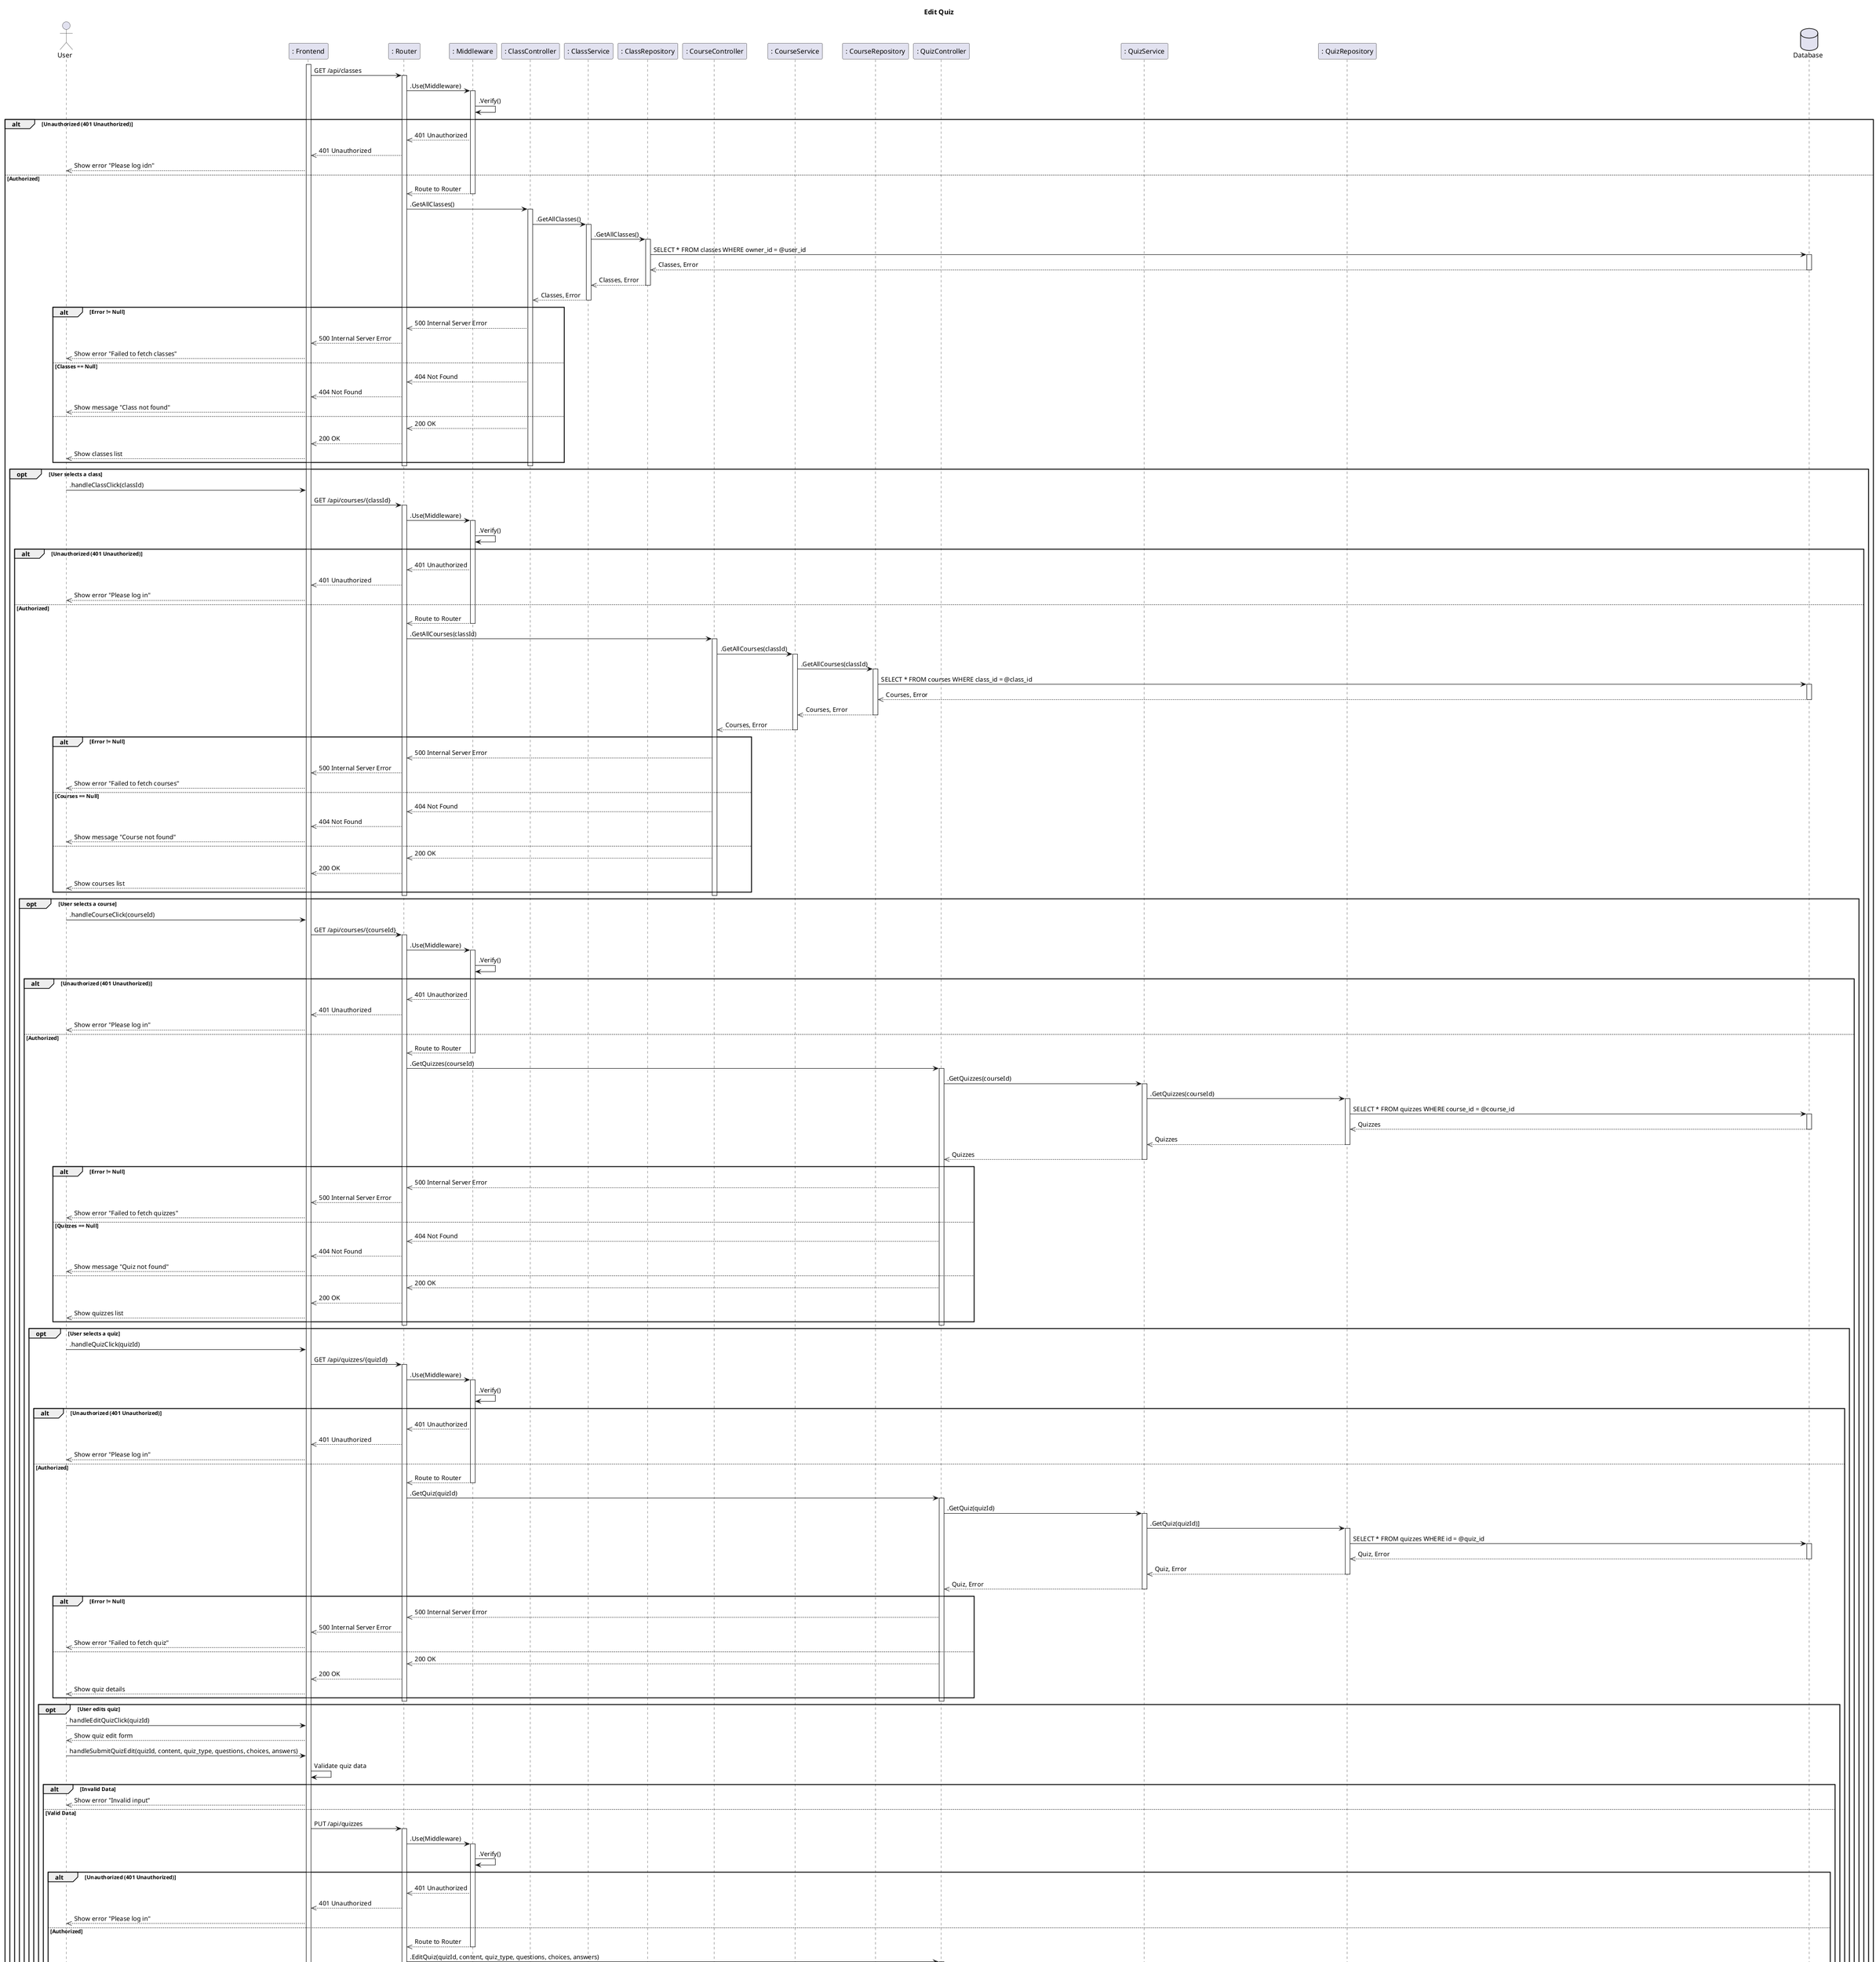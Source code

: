 @startuml SequenceDiagram
title Edit Quiz

actor User

participant ": Frontend" as Frontend
participant ": Router" as Router
participant ": Middleware" as Middleware

participant ": ClassController" as ClassController
participant ": ClassService" as ClassService
participant ": ClassRepository" as ClassRepository

participant ": CourseController" as CourseController
participant ": CourseService" as CourseService
participant ": CourseRepository" as CourseRepository

participant ": QuizController" as QuizController
participant ": QuizService" as QuizService
participant ": QuizRepository" as QuizRepository

database Database

activate Frontend

Frontend -> Router: GET /api/classes
activate Router

Router -> Middleware: .Use(Middleware)
activate Middleware
Middleware -> Middleware : .Verify()

alt Unauthorized (401 Unauthorized)
  Middleware -->> Router: 401 Unauthorized
  Router -->> Frontend: 401 Unauthorized
  Frontend -->> User: Show error "Please log idn"
else Authorized
  Middleware -->> Router: Route to Router
  deactivate Middleware
  Router -> ClassController: .GetAllClasses()
  activate ClassController
  ClassController -> ClassService: .GetAllClasses()
  activate ClassService
  ClassService -> ClassRepository: .GetAllClasses()
  activate ClassRepository
  ClassRepository -> Database: SELECT * FROM classes WHERE owner_id = @user_id
  activate Database
  Database -->> ClassRepository : Classes, Error
  deactivate Database
  ClassRepository -->> ClassService : Classes, Error
  deactivate ClassRepository
  ClassService -->> ClassController : Classes, Error
  deactivate ClassService
  alt Error != Null
    ClassController -->> Router : 500 Internal Server Error
    Router -->> Frontend : 500 Internal Server Error
    Frontend -->> User : Show error "Failed to fetch classes"
  else Classes == Null
    ClassController -->> Router : 404 Not Found
    Router -->> Frontend : 404 Not Found
    Frontend -->> User : Show message "Class not found"
  else
    ClassController -->> Router : 200 OK
    Router -->> Frontend : 200 OK
    Frontend -->> User : Show classes list
  end
  deactivate ClassController
  deactivate Router

  opt User selects a class
    User -> Frontend: .handleClassClick(classId)
    Frontend -> Router: GET /api/courses/{classId}
    activate Router

    Router -> Middleware: .Use(Middleware)
    activate Middleware
    Middleware -> Middleware : .Verify()

    alt Unauthorized (401 Unauthorized)
        Middleware -->> Router: 401 Unauthorized
        Router -->> Frontend: 401 Unauthorized
        Frontend -->> User: Show error "Please log in"
    else Authorized
        Middleware -->> Router: Route to Router
        deactivate Middleware
        Router -> CourseController: .GetAllCourses(classId)
        activate CourseController
        CourseController -> CourseService: .GetAllCourses(classId)
        activate CourseService
        CourseService -> CourseRepository: .GetAllCourses(classId)
        activate CourseRepository
        CourseRepository -> Database: SELECT * FROM courses WHERE class_id = @class_id
        activate Database
        Database -->> CourseRepository : Courses, Error
        deactivate Database
        CourseRepository -->> CourseService : Courses, Error
        deactivate CourseRepository
        CourseService -->> CourseController : Courses, Error
        deactivate CourseService
        alt Error != Null
            CourseController -->> Router : 500 Internal Server Error
            Router -->> Frontend : 500 Internal Server Error
            Frontend -->> User : Show error "Failed to fetch courses"
        else Courses == Null
            CourseController -->> Router : 404 Not Found
            Router -->> Frontend : 404 Not Found
            Frontend -->> User : Show message "Course not found"
        else
            CourseController -->> Router : 200 OK
            Router -->> Frontend : 200 OK
            Frontend -->> User : Show courses list
        end
        deactivate CourseController
        deactivate Router

        opt User selects a course
          User -> Frontend: .handleCourseClick(courseId)
          Frontend -> Router: GET /api/courses/{courseId}
          activate Router
          Router -> Middleware: .Use(Middleware)
          activate Middleware
          Middleware -> Middleware : .Verify()
          alt Unauthorized (401 Unauthorized)
            Middleware -->> Router: 401 Unauthorized
            Router -->> Frontend: 401 Unauthorized
            Frontend -->> User: Show error "Please log in"
          else Authorized
            Middleware -->> Router: Route to Router
            deactivate Middleware
            Router -> QuizController: .GetQuizzes(courseId)
            activate QuizController
            QuizController -> QuizService: .GetQuizzes(courseId)
            activate QuizService
            QuizService -> QuizRepository: .GetQuizzes(courseId)
            activate QuizRepository
            QuizRepository -> Database: SELECT * FROM quizzes WHERE course_id = @course_id
            activate Database
            Database -->> QuizRepository : Quizzes
            deactivate Database
            QuizRepository -->> QuizService : Quizzes
            deactivate QuizRepository
            QuizService -->> QuizController : Quizzes
            deactivate QuizService
            alt Error != Null
              QuizController -->> Router : 500 Internal Server Error
              Router -->> Frontend : 500 Internal Server Error
              Frontend -->> User : Show error "Failed to fetch quizzes"
            else Quizzes == Null
              QuizController -->> Router : 404 Not Found
              Router -->> Frontend : 404 Not Found
              Frontend -->> User : Show message "Quiz not found"
            else
              QuizController -->> Router : 200 OK
              Router -->> Frontend : 200 OK
              Frontend -->> User : Show quizzes list
            end
            deactivate QuizController
            deactivate Router

            opt User selects a quiz
              User -> Frontend: .handleQuizClick(quizId)
              Frontend -> Router: GET /api/quizzes/{quizId}
              activate Router
              Router -> Middleware: .Use(Middleware)
              activate Middleware
              Middleware -> Middleware : .Verify()
              alt Unauthorized (401 Unauthorized)
                Middleware -->> Router: 401 Unauthorized
                Router -->> Frontend: 401 Unauthorized
                Frontend -->> User: Show error "Please log in"
              else Authorized
                Middleware -->> Router: Route to Router
                deactivate Middleware
                Router -> QuizController: .GetQuiz(quizId)
                activate QuizController
                QuizController -> QuizService: .GetQuiz(quizId)
                activate QuizService
                QuizService -> QuizRepository: .GetQuiz(quizId)]
                activate QuizRepository
                QuizRepository -> Database: SELECT * FROM quizzes WHERE id = @quiz_id
                activate Database
                Database -->> QuizRepository : Quiz, Error
                deactivate Database
                QuizRepository -->> QuizService : Quiz, Error
                deactivate QuizRepository
                QuizService -->> QuizController : Quiz, Error
                deactivate QuizService
                alt Error != Null
                    QuizController -->> Router : 500 Internal Server Error
                    Router -->> Frontend : 500 Internal Server Error
                    Frontend -->> User : Show error "Failed to fetch quiz"
                else
                    QuizController -->> Router : 200 OK
                    Router -->> Frontend : 200 OK
                    Frontend -->> User : Show quiz details
                end
                deactivate QuizController
                deactivate Router
                opt User edits quiz
                  User -> Frontend : handleEditQuizClick(quizId)
                  Frontend -->> User : Show quiz edit form
                  User -> Frontend : handleSubmitQuizEdit(quizId, content, quiz_type, questions, choices, answers)
                  Frontend -> Frontend : Validate quiz data
                  alt Invalid Data
                      Frontend -->> User : Show error "Invalid input"
                  else Valid Data
                    Frontend -> Router: PUT /api/quizzes
                    activate Router
                    Router -> Middleware: .Use(Middleware)
                    activate Middleware
                    Middleware -> Middleware : .Verify()
                    alt Unauthorized (401 Unauthorized)
                      Middleware -->> Router: 401 Unauthorized
                      Router -->> Frontend: 401 Unauthorized
                      Frontend -->> User: Show error "Please log in"
                    else Authorized
                      Middleware -->> Router: Route to Router
                      deactivate Middleware
                      Router -> QuizController: .EditQuiz(quizId, content, quiz_type, questions, choices, answers)
                      activate QuizController
                      QuizController -> QuizService: .EditQuiz(quizId, content, quiz_type, questions, choices, answers)
                      activate QuizService
                      QuizService -> QuizRepository: .EditQuiz(quizId, content, quiz_type, questions, choices, answers)
                      activate QuizRepository
                      QuizRepository -> Database: UPDATE quizzes SET content = @content, quiz_type = @quiz_type, questions = @questions, choices = @choices, answers = @answers WHERE id = @quiz_id
                      activate Database
                      Database -->> QuizRepository : Quiz, Error
                      deactivate Database
                      QuizRepository -->> QuizService : Quiz, Error
                      deactivate QuizRepository
                      QuizService -->> QuizController : Quiz, Error
                      deactivate QuizService
                      alt Error != Null
                        QuizController -->> Router : 500 Internal Server Error
                        Router -->> Frontend : 500 Internal Server Error
                        Frontend -->> User : Show error "Quiz edit failed"
                      else
                        QuizController -->> Router : 200 OK
                        Router -->> Frontend : 200 OK
                        Frontend -->> User : Show success "Quiz edited"
                      end
                      deactivate QuizController
                      deactivate Router
                    end
                  end
                end
              end
            end
          end
        end
      end
    end
  end
@enduml

